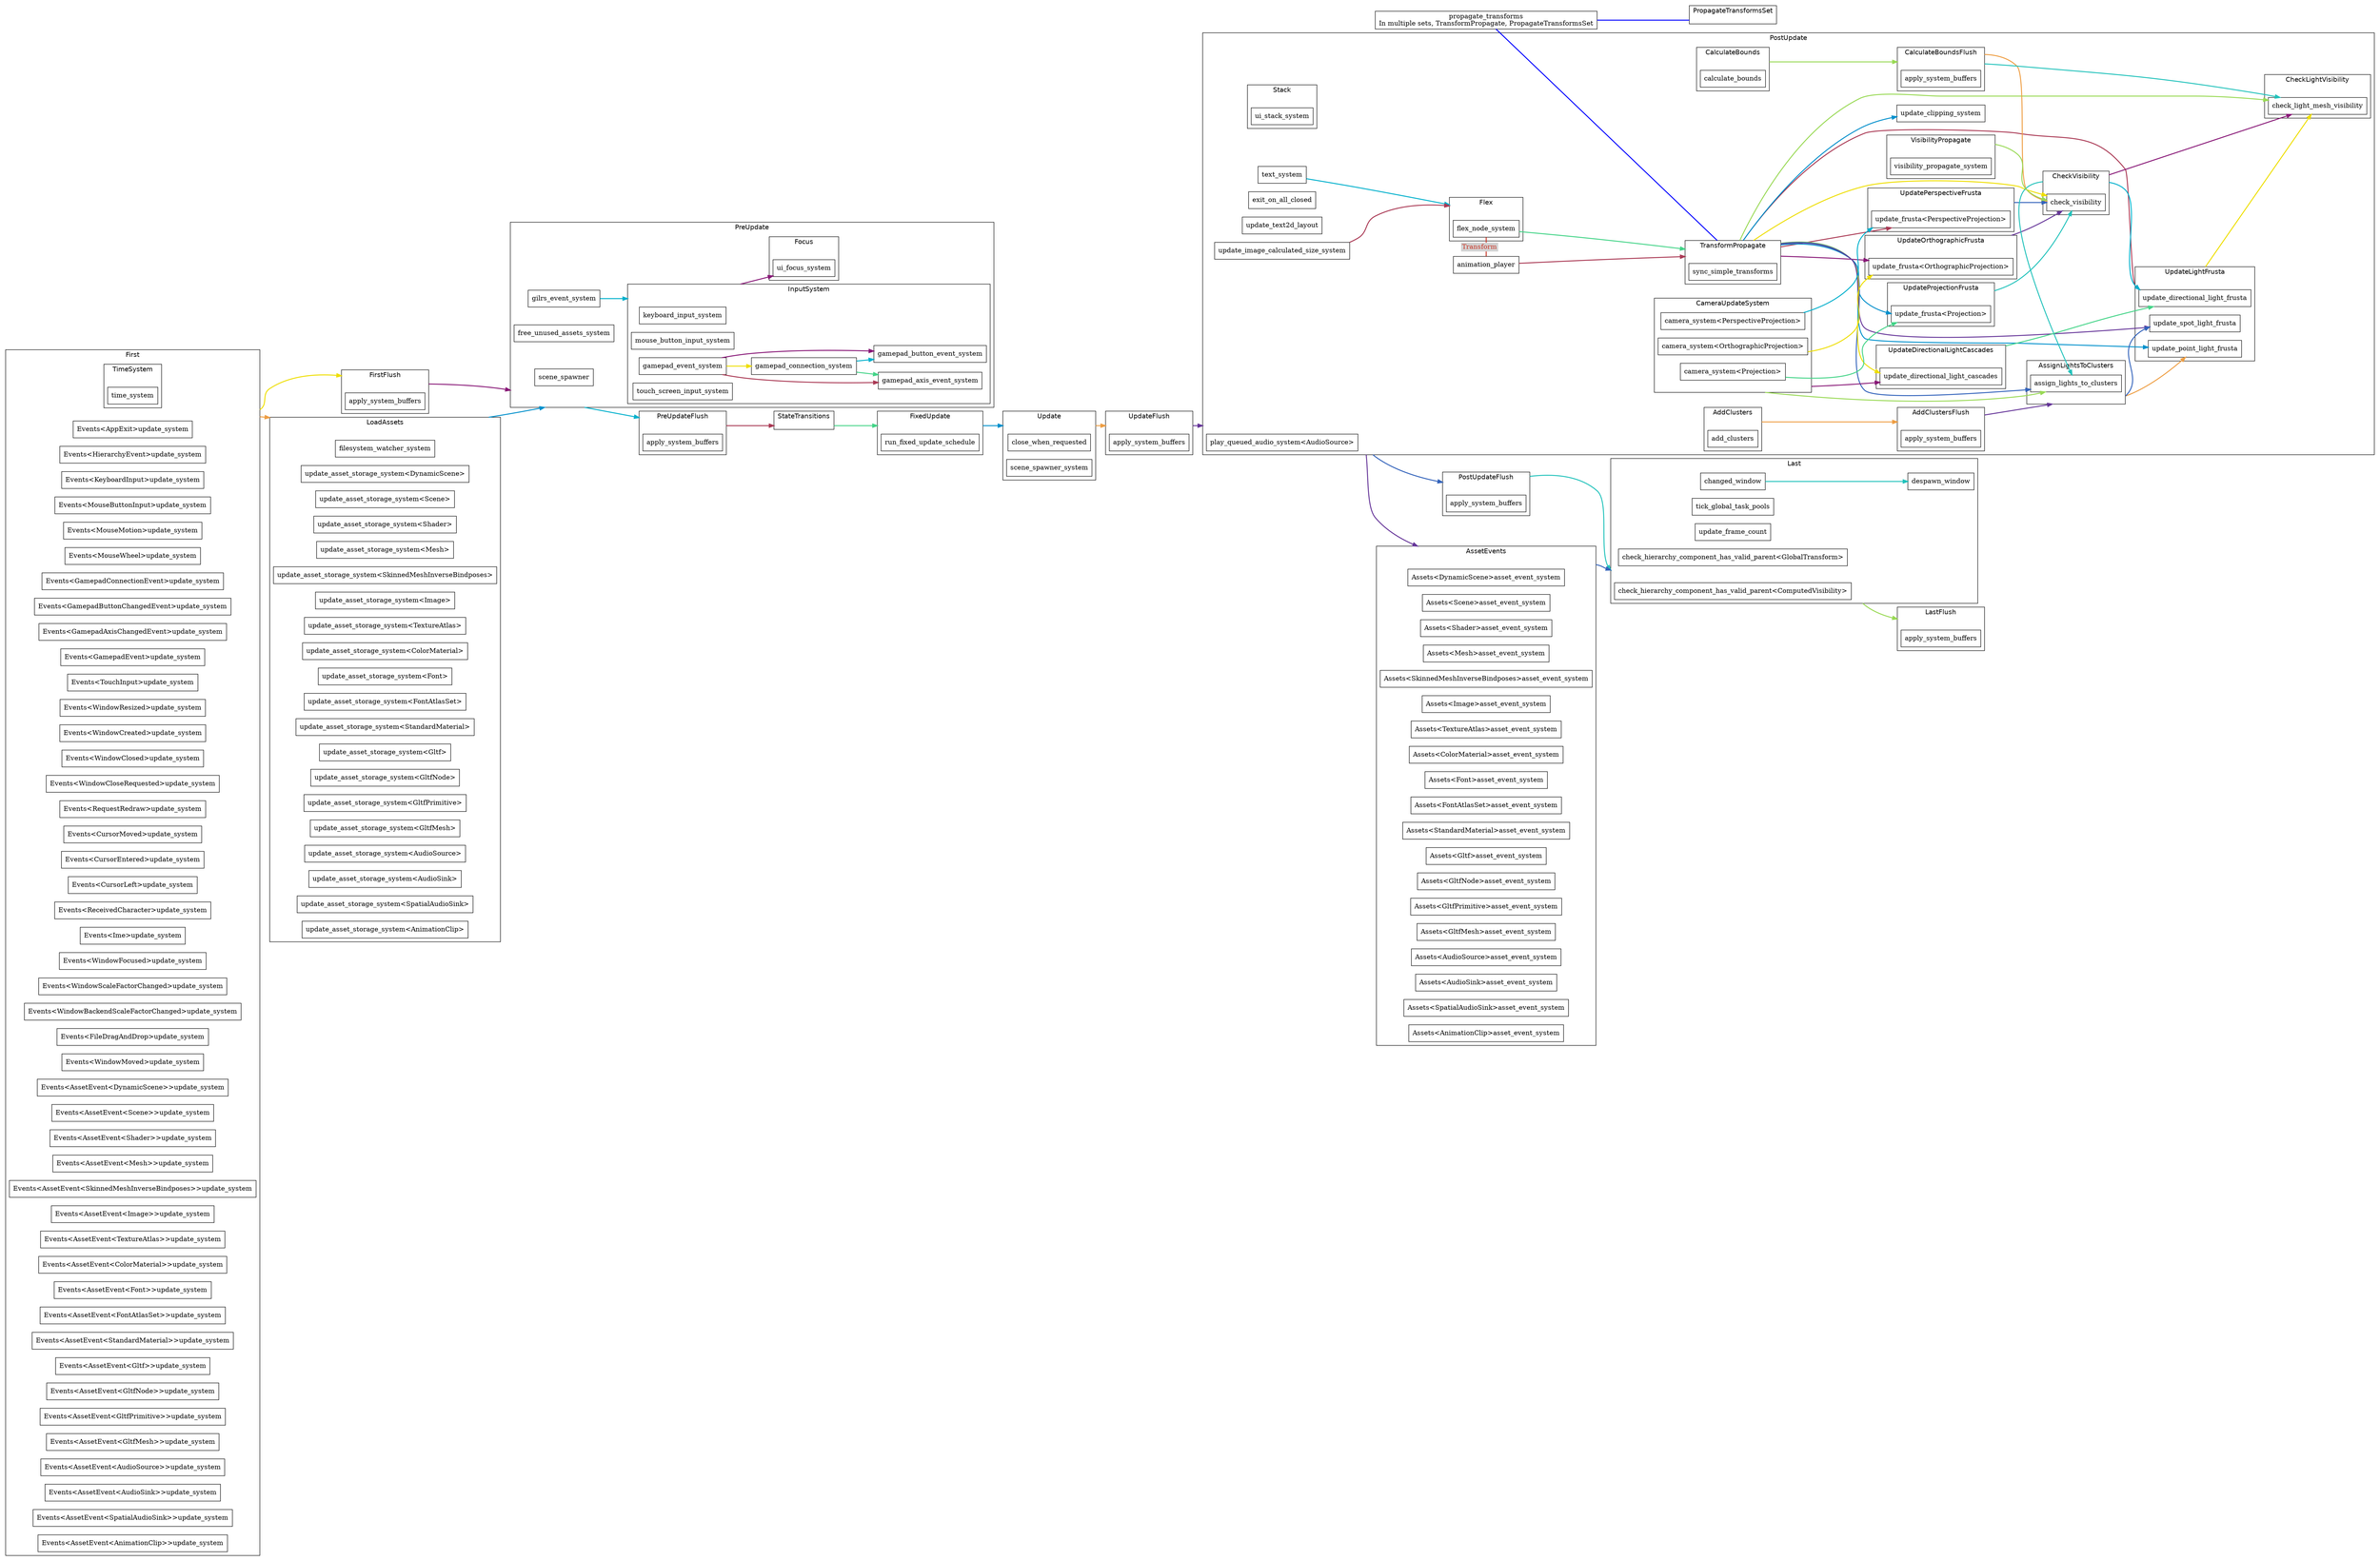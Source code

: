 digraph "" {
	"compound"="true";
	"splines"="spline";
	"rankdir"="LR";
	"bgcolor"="white";
	"fontname"="Helvetica";
	edge ["penwidth"="2"];
	node ["shape"="box", "style"="filled", "fillcolor"="white", "color"="black"];
	subgraph "clusternode_Set(0)" {
		"label"="Update";
		"tooltip"="Update";
		"bgcolor"="white";
		"color"="black";
		"set_marker_node_Set(0)" ["style"="invis", "label"="", "height"="0", "shape"="point"]
		"node_System(46)" ["label"="close_when_requested", "tooltip"="bevy_window::system::close_when_requested"]
		"node_System(55)" ["label"="scene_spawner_system", "tooltip"="bevy_scene::scene_spawner::scene_spawner_system"]
	}
	
	subgraph "clusternode_Set(2)" {
		"label"="FirstFlush";
		"tooltip"="FirstFlush";
		"bgcolor"="white";
		"color"="black";
		"set_marker_node_Set(2)" ["style"="invis", "label"="", "height"="0", "shape"="point"]
		"node_System(0)" ["label"="apply_system_buffers", "tooltip"="bevy_ecs::schedule::executor::apply_system_buffers"]
	}
	
	subgraph "clusternode_Set(3)" {
		"label"="PreUpdateFlush";
		"tooltip"="PreUpdateFlush";
		"bgcolor"="white";
		"color"="black";
		"set_marker_node_Set(3)" ["style"="invis", "label"="", "height"="0", "shape"="point"]
		"node_System(1)" ["label"="apply_system_buffers", "tooltip"="bevy_ecs::schedule::executor::apply_system_buffers"]
	}
	
	subgraph "clusternode_Set(4)" {
		"label"="UpdateFlush";
		"tooltip"="UpdateFlush";
		"bgcolor"="white";
		"color"="black";
		"set_marker_node_Set(4)" ["style"="invis", "label"="", "height"="0", "shape"="point"]
		"node_System(2)" ["label"="apply_system_buffers", "tooltip"="bevy_ecs::schedule::executor::apply_system_buffers"]
	}
	
	subgraph "clusternode_Set(5)" {
		"label"="PostUpdateFlush";
		"tooltip"="PostUpdateFlush";
		"bgcolor"="white";
		"color"="black";
		"set_marker_node_Set(5)" ["style"="invis", "label"="", "height"="0", "shape"="point"]
		"node_System(3)" ["label"="apply_system_buffers", "tooltip"="bevy_ecs::schedule::executor::apply_system_buffers"]
	}
	
	subgraph "clusternode_Set(6)" {
		"label"="LastFlush";
		"tooltip"="LastFlush";
		"bgcolor"="white";
		"color"="black";
		"set_marker_node_Set(6)" ["style"="invis", "label"="", "height"="0", "shape"="point"]
		"node_System(4)" ["label"="apply_system_buffers", "tooltip"="bevy_ecs::schedule::executor::apply_system_buffers"]
	}
	
	subgraph "clusternode_Set(7)" {
		"label"="First";
		"tooltip"="First";
		"bgcolor"="white";
		"color"="black";
		"set_marker_node_Set(7)" ["style"="invis", "label"="", "height"="0", "shape"="point"]
		subgraph "clusternode_Set(16)" {
			"label"="TimeSystem";
			"tooltip"="TimeSystem";
			"bgcolor"="white";
			"color"="black";
			"set_marker_node_Set(16)" ["style"="invis", "label"="", "height"="0", "shape"="point"]
			"node_System(8)" ["label"="time_system", "tooltip"="bevy_time::time_system"]
		}
		
		"node_System(5)" ["label"="Events<AppExit>update_system", "tooltip"="bevy_ecs::event::Events<bevy_app::app::AppExit>::update_system"]
		"node_System(13)" ["label"="Events<HierarchyEvent>update_system", "tooltip"="bevy_ecs::event::Events<bevy_hierarchy::events::HierarchyEvent>::update_system"]
		"node_System(14)" ["label"="Events<KeyboardInput>update_system", "tooltip"="bevy_ecs::event::Events<bevy_input::keyboard::KeyboardInput>::update_system"]
		"node_System(16)" ["label"="Events<MouseButtonInput>update_system", "tooltip"="bevy_ecs::event::Events<bevy_input::mouse::MouseButtonInput>::update_system"]
		"node_System(17)" ["label"="Events<MouseMotion>update_system", "tooltip"="bevy_ecs::event::Events<bevy_input::mouse::MouseMotion>::update_system"]
		"node_System(18)" ["label"="Events<MouseWheel>update_system", "tooltip"="bevy_ecs::event::Events<bevy_input::mouse::MouseWheel>::update_system"]
		"node_System(20)" ["label"="Events<GamepadConnectionEvent>update_system", "tooltip"="bevy_ecs::event::Events<bevy_input::gamepad::GamepadConnectionEvent>::update_system"]
		"node_System(21)" ["label"="Events<GamepadButtonChangedEvent>update_system", "tooltip"="bevy_ecs::event::Events<bevy_input::gamepad::GamepadButtonChangedEvent>::update_system"]
		"node_System(22)" ["label"="Events<GamepadAxisChangedEvent>update_system", "tooltip"="bevy_ecs::event::Events<bevy_input::gamepad::GamepadAxisChangedEvent>::update_system"]
		"node_System(23)" ["label"="Events<GamepadEvent>update_system", "tooltip"="bevy_ecs::event::Events<bevy_input::gamepad::GamepadEvent>::update_system"]
		"node_System(28)" ["label"="Events<TouchInput>update_system", "tooltip"="bevy_ecs::event::Events<bevy_input::touch::TouchInput>::update_system"]
		"node_System(30)" ["label"="Events<WindowResized>update_system", "tooltip"="bevy_ecs::event::Events<bevy_window::event::WindowResized>::update_system"]
		"node_System(31)" ["label"="Events<WindowCreated>update_system", "tooltip"="bevy_ecs::event::Events<bevy_window::event::WindowCreated>::update_system"]
		"node_System(32)" ["label"="Events<WindowClosed>update_system", "tooltip"="bevy_ecs::event::Events<bevy_window::event::WindowClosed>::update_system"]
		"node_System(33)" ["label"="Events<WindowCloseRequested>update_system", "tooltip"="bevy_ecs::event::Events<bevy_window::event::WindowCloseRequested>::update_system"]
		"node_System(34)" ["label"="Events<RequestRedraw>update_system", "tooltip"="bevy_ecs::event::Events<bevy_window::event::RequestRedraw>::update_system"]
		"node_System(35)" ["label"="Events<CursorMoved>update_system", "tooltip"="bevy_ecs::event::Events<bevy_window::event::CursorMoved>::update_system"]
		"node_System(36)" ["label"="Events<CursorEntered>update_system", "tooltip"="bevy_ecs::event::Events<bevy_window::event::CursorEntered>::update_system"]
		"node_System(37)" ["label"="Events<CursorLeft>update_system", "tooltip"="bevy_ecs::event::Events<bevy_window::event::CursorLeft>::update_system"]
		"node_System(38)" ["label"="Events<ReceivedCharacter>update_system", "tooltip"="bevy_ecs::event::Events<bevy_window::event::ReceivedCharacter>::update_system"]
		"node_System(39)" ["label"="Events<Ime>update_system", "tooltip"="bevy_ecs::event::Events<bevy_window::event::Ime>::update_system"]
		"node_System(40)" ["label"="Events<WindowFocused>update_system", "tooltip"="bevy_ecs::event::Events<bevy_window::event::WindowFocused>::update_system"]
		"node_System(41)" ["label"="Events<WindowScaleFactorChanged>update_system", "tooltip"="bevy_ecs::event::Events<bevy_window::event::WindowScaleFactorChanged>::update_system"]
		"node_System(42)" ["label"="Events<WindowBackendScaleFactorChanged>update_system", "tooltip"="bevy_ecs::event::Events<bevy_window::event::WindowBackendScaleFactorChanged>::update_system"]
		"node_System(43)" ["label"="Events<FileDragAndDrop>update_system", "tooltip"="bevy_ecs::event::Events<bevy_window::event::FileDragAndDrop>::update_system"]
		"node_System(44)" ["label"="Events<WindowMoved>update_system", "tooltip"="bevy_ecs::event::Events<bevy_window::event::WindowMoved>::update_system"]
		"node_System(51)" ["label"="Events<AssetEvent<DynamicScene>>update_system", "tooltip"="bevy_ecs::event::Events<bevy_asset::assets::AssetEvent<bevy_scene::dynamic_scene::DynamicScene>>::update_system"]
		"node_System(54)" ["label"="Events<AssetEvent<Scene>>update_system", "tooltip"="bevy_ecs::event::Events<bevy_asset::assets::AssetEvent<bevy_scene::scene::Scene>>::update_system"]
		"node_System(61)" ["label"="Events<AssetEvent<Shader>>update_system", "tooltip"="bevy_ecs::event::Events<bevy_asset::assets::AssetEvent<bevy_render::render_resource::shader::Shader>>::update_system"]
		"node_System(75)" ["label"="Events<AssetEvent<Mesh>>update_system", "tooltip"="bevy_ecs::event::Events<bevy_asset::assets::AssetEvent<bevy_render::mesh::mesh::Mesh>>::update_system"]
		"node_System(78)" ["label"="Events<AssetEvent<SkinnedMeshInverseBindposes>>update_system", "tooltip"="bevy_ecs::event::Events<bevy_asset::assets::AssetEvent<bevy_render::mesh::mesh::skinning::SkinnedMeshInverseBindposes>>::update_system"]
		"node_System(81)" ["label"="Events<AssetEvent<Image>>update_system", "tooltip"="bevy_ecs::event::Events<bevy_asset::assets::AssetEvent<bevy_render::texture::image::Image>>::update_system"]
		"node_System(84)" ["label"="Events<AssetEvent<TextureAtlas>>update_system", "tooltip"="bevy_ecs::event::Events<bevy_asset::assets::AssetEvent<bevy_sprite::texture_atlas::TextureAtlas>>::update_system"]
		"node_System(87)" ["label"="Events<AssetEvent<ColorMaterial>>update_system", "tooltip"="bevy_ecs::event::Events<bevy_asset::assets::AssetEvent<bevy_sprite::mesh2d::color_material::ColorMaterial>>::update_system"]
		"node_System(90)" ["label"="Events<AssetEvent<Font>>update_system", "tooltip"="bevy_ecs::event::Events<bevy_asset::assets::AssetEvent<bevy_text::font::Font>>::update_system"]
		"node_System(93)" ["label"="Events<AssetEvent<FontAtlasSet>>update_system", "tooltip"="bevy_ecs::event::Events<bevy_asset::assets::AssetEvent<bevy_text::font_atlas_set::FontAtlasSet>>::update_system"]
		"node_System(103)" ["label"="Events<AssetEvent<StandardMaterial>>update_system", "tooltip"="bevy_ecs::event::Events<bevy_asset::assets::AssetEvent<bevy_pbr::pbr_material::StandardMaterial>>::update_system"]
		"node_System(114)" ["label"="Events<AssetEvent<Gltf>>update_system", "tooltip"="bevy_ecs::event::Events<bevy_asset::assets::AssetEvent<bevy_gltf::Gltf>>::update_system"]
		"node_System(117)" ["label"="Events<AssetEvent<GltfNode>>update_system", "tooltip"="bevy_ecs::event::Events<bevy_asset::assets::AssetEvent<bevy_gltf::GltfNode>>::update_system"]
		"node_System(120)" ["label"="Events<AssetEvent<GltfPrimitive>>update_system", "tooltip"="bevy_ecs::event::Events<bevy_asset::assets::AssetEvent<bevy_gltf::GltfPrimitive>>::update_system"]
		"node_System(123)" ["label"="Events<AssetEvent<GltfMesh>>update_system", "tooltip"="bevy_ecs::event::Events<bevy_asset::assets::AssetEvent<bevy_gltf::GltfMesh>>::update_system"]
		"node_System(126)" ["label"="Events<AssetEvent<AudioSource>>update_system", "tooltip"="bevy_ecs::event::Events<bevy_asset::assets::AssetEvent<bevy_audio::audio_source::AudioSource>>::update_system"]
		"node_System(129)" ["label"="Events<AssetEvent<AudioSink>>update_system", "tooltip"="bevy_ecs::event::Events<bevy_asset::assets::AssetEvent<bevy_audio::sinks::AudioSink>>::update_system"]
		"node_System(132)" ["label"="Events<AssetEvent<SpatialAudioSink>>update_system", "tooltip"="bevy_ecs::event::Events<bevy_asset::assets::AssetEvent<bevy_audio::sinks::SpatialAudioSink>>::update_system"]
		"node_System(137)" ["label"="Events<AssetEvent<AnimationClip>>update_system", "tooltip"="bevy_ecs::event::Events<bevy_asset::assets::AssetEvent<bevy_animation::AnimationClip>>::update_system"]
	}
	
	subgraph "clusternode_Set(8)" {
		"label"="PreUpdate";
		"tooltip"="PreUpdate";
		"bgcolor"="white";
		"color"="black";
		"set_marker_node_Set(8)" ["style"="invis", "label"="", "height"="0", "shape"="point"]
		subgraph "clusternode_Set(25)" {
			"label"="InputSystem";
			"tooltip"="InputSystem";
			"bgcolor"="white";
			"color"="black";
			"set_marker_node_Set(25)" ["style"="invis", "label"="", "height"="0", "shape"="point"]
			"node_System(15)" ["label"="keyboard_input_system", "tooltip"="bevy_input::keyboard::keyboard_input_system"]
			"node_System(19)" ["label"="mouse_button_input_system", "tooltip"="bevy_input::mouse::mouse_button_input_system"]
			"node_System(24)" ["label"="gamepad_event_system", "tooltip"="bevy_input::gamepad::gamepad_event_system"]
			"node_System(25)" ["label"="gamepad_connection_system", "tooltip"="bevy_input::gamepad::gamepad_connection_system"]
			"node_System(26)" ["label"="gamepad_button_event_system", "tooltip"="bevy_input::gamepad::gamepad_button_event_system"]
			"node_System(27)" ["label"="gamepad_axis_event_system", "tooltip"="bevy_input::gamepad::gamepad_axis_event_system"]
			"node_System(29)" ["label"="touch_screen_input_system", "tooltip"="bevy_input::touch::touch_screen_input_system"]
		}
		
		subgraph "clusternode_Set(116)" {
			"label"="Focus";
			"tooltip"="Focus";
			"bgcolor"="white";
			"color"="black";
			"set_marker_node_Set(116)" ["style"="invis", "label"="", "height"="0", "shape"="point"]
			"node_System(95)" ["label"="ui_focus_system", "tooltip"="bevy_ui::focus::ui_focus_system"]
		}
		
		"node_System(47)" ["label"="free_unused_assets_system", "tooltip"="bevy_asset::asset_server::free_unused_assets_system"]
		"node_System(56)" ["label"="scene_spawner", "tooltip"="bevy_scene::bundle::scene_spawner"]
		"node_System(134)" ["label"="gilrs_event_system", "tooltip"="bevy_gilrs::gilrs_system::gilrs_event_system"]
	}
	
	subgraph "clusternode_Set(9)" {
		"label"="StateTransitions";
		"tooltip"="StateTransitions";
		"bgcolor"="white";
		"color"="black";
		"set_marker_node_Set(9)" ["style"="invis", "label"="", "height"="0", "shape"="point"]
	}
	
	subgraph "clusternode_Set(10)" {
		"label"="FixedUpdate";
		"tooltip"="FixedUpdate";
		"bgcolor"="white";
		"color"="black";
		"set_marker_node_Set(10)" ["style"="invis", "label"="", "height"="0", "shape"="point"]
		"node_System(9)" ["label"="run_fixed_update_schedule", "tooltip"="bevy_time::fixed_timestep::run_fixed_update_schedule"]
	}
	
	subgraph "clusternode_Set(11)" {
		"label"="PostUpdate";
		"tooltip"="PostUpdate";
		"bgcolor"="white";
		"color"="black";
		"set_marker_node_Set(11)" ["style"="invis", "label"="", "height"="0", "shape"="point"]
		subgraph "clusternode_Set(20)" {
			"label"="TransformPropagate";
			"tooltip"="TransformPropagate";
			"bgcolor"="white";
			"color"="black";
			"set_marker_node_Set(20)" ["style"="invis", "label"="", "height"="0", "shape"="point"]
			"node_System(11)" ["label"="sync_simple_transforms", "tooltip"="bevy_transform::systems::sync_simple_transforms"]
		}
		
		subgraph "clusternode_Set(77)" {
			"label"="CameraUpdateSystem";
			"tooltip"="CameraUpdateSystem";
			"bgcolor"="white";
			"color"="black";
			"set_marker_node_Set(77)" ["style"="invis", "label"="", "height"="0", "shape"="point"]
			"node_System(63)" ["label"="camera_system<Projection>", "tooltip"="bevy_render::camera::camera::camera_system<bevy_render::camera::projection::Projection>"]
			"node_System(64)" ["label"="camera_system<OrthographicProjection>", "tooltip"="bevy_render::camera::camera::camera_system<bevy_render::camera::projection::OrthographicProjection>"]
			"node_System(65)" ["label"="camera_system<PerspectiveProjection>", "tooltip"="bevy_render::camera::camera::camera_system<bevy_render::camera::projection::PerspectiveProjection>"]
		}
		
		subgraph "clusternode_Set(81)" {
			"label"="CalculateBounds";
			"tooltip"="CalculateBounds";
			"bgcolor"="white";
			"color"="black";
			"set_marker_node_Set(81)" ["style"="invis", "label"="", "height"="0", "shape"="point"]
			"node_System(67)" ["label"="calculate_bounds", "tooltip"="bevy_render::view::visibility::calculate_bounds"]
		}
		
		subgraph "clusternode_Set(82)" {
			"label"="CalculateBoundsFlush";
			"tooltip"="CalculateBoundsFlush";
			"bgcolor"="white";
			"color"="black";
			"set_marker_node_Set(82)" ["style"="invis", "label"="", "height"="0", "shape"="point"]
			"node_System(66)" ["label"="apply_system_buffers", "tooltip"="bevy_ecs::schedule::executor::apply_system_buffers"]
		}
		
		subgraph "clusternode_Set(83)" {
			"label"="UpdateOrthographicFrusta";
			"tooltip"="UpdateOrthographicFrusta";
			"bgcolor"="white";
			"color"="black";
			"set_marker_node_Set(83)" ["style"="invis", "label"="", "height"="0", "shape"="point"]
			"node_System(68)" ["label"="update_frusta<OrthographicProjection>", "tooltip"="bevy_render::view::visibility::update_frusta<bevy_render::camera::projection::OrthographicProjection>"]
		}
		
		subgraph "clusternode_Set(84)" {
			"label"="UpdatePerspectiveFrusta";
			"tooltip"="UpdatePerspectiveFrusta";
			"bgcolor"="white";
			"color"="black";
			"set_marker_node_Set(84)" ["style"="invis", "label"="", "height"="0", "shape"="point"]
			"node_System(69)" ["label"="update_frusta<PerspectiveProjection>", "tooltip"="bevy_render::view::visibility::update_frusta<bevy_render::camera::projection::PerspectiveProjection>"]
		}
		
		subgraph "clusternode_Set(85)" {
			"label"="UpdateProjectionFrusta";
			"tooltip"="UpdateProjectionFrusta";
			"bgcolor"="white";
			"color"="black";
			"set_marker_node_Set(85)" ["style"="invis", "label"="", "height"="0", "shape"="point"]
			"node_System(70)" ["label"="update_frusta<Projection>", "tooltip"="bevy_render::view::visibility::update_frusta<bevy_render::camera::projection::Projection>"]
		}
		
		subgraph "clusternode_Set(86)" {
			"label"="CheckVisibility";
			"tooltip"="CheckVisibility";
			"bgcolor"="white";
			"color"="black";
			"set_marker_node_Set(86)" ["style"="invis", "label"="", "height"="0", "shape"="point"]
			"node_System(72)" ["label"="check_visibility", "tooltip"="bevy_render::view::visibility::check_visibility"]
		}
		
		subgraph "clusternode_Set(87)" {
			"label"="VisibilityPropagate";
			"tooltip"="VisibilityPropagate";
			"bgcolor"="white";
			"color"="black";
			"set_marker_node_Set(87)" ["style"="invis", "label"="", "height"="0", "shape"="point"]
			"node_System(71)" ["label"="visibility_propagate_system", "tooltip"="bevy_render::view::visibility::visibility_propagate_system"]
		}
		
		subgraph "clusternode_Set(117)" {
			"label"="Flex";
			"tooltip"="Flex";
			"bgcolor"="white";
			"color"="black";
			"set_marker_node_Set(117)" ["style"="invis", "label"="", "height"="0", "shape"="point"]
			"node_System(98)" ["label"="flex_node_system", "tooltip"="bevy_ui::flex::flex_node_system"]
		}
		
		subgraph "clusternode_Set(118)" {
			"label"="Stack";
			"tooltip"="Stack";
			"bgcolor"="white";
			"color"="black";
			"set_marker_node_Set(118)" ["style"="invis", "label"="", "height"="0", "shape"="point"]
			"node_System(99)" ["label"="ui_stack_system", "tooltip"="bevy_ui::stack::ui_stack_system"]
		}
		
		subgraph "clusternode_Set(128)" {
			"label"="AddClusters";
			"tooltip"="AddClusters";
			"bgcolor"="white";
			"color"="black";
			"set_marker_node_Set(128)" ["style"="invis", "label"="", "height"="0", "shape"="point"]
			"node_System(104)" ["label"="add_clusters", "tooltip"="bevy_pbr::light::add_clusters"]
		}
		
		subgraph "clusternode_Set(129)" {
			"label"="AddClustersFlush";
			"tooltip"="AddClustersFlush";
			"bgcolor"="white";
			"color"="black";
			"set_marker_node_Set(129)" ["style"="invis", "label"="", "height"="0", "shape"="point"]
			"node_System(105)" ["label"="apply_system_buffers", "tooltip"="bevy_ecs::schedule::executor::apply_system_buffers"]
		}
		
		subgraph "clusternode_Set(130)" {
			"label"="AssignLightsToClusters";
			"tooltip"="AssignLightsToClusters";
			"bgcolor"="white";
			"color"="black";
			"set_marker_node_Set(130)" ["style"="invis", "label"="", "height"="0", "shape"="point"]
			"node_System(106)" ["label"="assign_lights_to_clusters", "tooltip"="bevy_pbr::light::assign_lights_to_clusters"]
		}
		
		subgraph "clusternode_Set(131)" {
			"label"="CheckLightVisibility";
			"tooltip"="CheckLightVisibility";
			"bgcolor"="white";
			"color"="black";
			"set_marker_node_Set(131)" ["style"="invis", "label"="", "height"="0", "shape"="point"]
			"node_System(111)" ["label"="check_light_mesh_visibility", "tooltip"="bevy_pbr::light::check_light_mesh_visibility"]
		}
		
		subgraph "clusternode_Set(132)" {
			"label"="UpdateDirectionalLightCascades";
			"tooltip"="UpdateDirectionalLightCascades";
			"bgcolor"="white";
			"color"="black";
			"set_marker_node_Set(132)" ["style"="invis", "label"="", "height"="0", "shape"="point"]
			"node_System(107)" ["label"="update_directional_light_cascades", "tooltip"="bevy_pbr::light::update_directional_light_cascades"]
		}
		
		subgraph "clusternode_Set(133)" {
			"label"="UpdateLightFrusta";
			"tooltip"="UpdateLightFrusta";
			"bgcolor"="white";
			"color"="black";
			"set_marker_node_Set(133)" ["style"="invis", "label"="", "height"="0", "shape"="point"]
			"node_System(108)" ["label"="update_directional_light_frusta", "tooltip"="bevy_pbr::light::update_directional_light_frusta"]
			"node_System(109)" ["label"="update_point_light_frusta", "tooltip"="bevy_pbr::light::update_point_light_frusta"]
			"node_System(110)" ["label"="update_spot_light_frusta", "tooltip"="bevy_pbr::light::update_spot_light_frusta"]
		}
		
		"node_System(45)" ["label"="exit_on_all_closed", "tooltip"="bevy_window::system::exit_on_all_closed"]
		"node_System(94)" ["label"="update_text2d_layout", "tooltip"="bevy_text::text2d::update_text2d_layout"]
		"node_System(96)" ["label"="text_system", "tooltip"="bevy_ui::widget::text::text_system"]
		"node_System(97)" ["label"="update_image_calculated_size_system", "tooltip"="bevy_ui::widget::image::update_image_calculated_size_system"]
		"node_System(100)" ["label"="update_clipping_system", "tooltip"="bevy_ui::update::update_clipping_system"]
		"node_System(133)" ["label"="play_queued_audio_system<AudioSource>", "tooltip"="bevy_audio::audio_output::play_queued_audio_system<bevy_audio::audio_source::AudioSource>"]
		"node_System(138)" ["label"="animation_player", "tooltip"="bevy_animation::animation_player"]
	}
	
	subgraph "clusternode_Set(12)" {
		"label"="Last";
		"tooltip"="Last";
		"bgcolor"="white";
		"color"="black";
		"set_marker_node_Set(12)" ["style"="invis", "label"="", "height"="0", "shape"="point"]
		"node_System(6)" ["label"="tick_global_task_pools", "tooltip"="bevy_core::tick_global_task_pools"]
		"node_System(7)" ["label"="update_frame_count", "tooltip"="bevy_core::update_frame_count"]
		"node_System(10)" ["label"="check_hierarchy_component_has_valid_parent<GlobalTransform>", "tooltip"="bevy_hierarchy::valid_parent_check_plugin::check_hierarchy_component_has_valid_parent<bevy_transform::components::global_transform::GlobalTransform>"]
		"node_System(57)" ["label"="changed_window", "tooltip"="bevy_winit::system::changed_window"]
		"node_System(58)" ["label"="despawn_window", "tooltip"="bevy_winit::system::despawn_window"]
		"node_System(62)" ["label"="check_hierarchy_component_has_valid_parent<ComputedVisibility>", "tooltip"="bevy_hierarchy::valid_parent_check_plugin::check_hierarchy_component_has_valid_parent<bevy_render::view::visibility::ComputedVisibility>"]
	}
	
	subgraph "clusternode_Set(22)" {
		"label"="PropagateTransformsSet";
		"tooltip"="PropagateTransformsSet";
		"bgcolor"="white";
		"color"="black";
		"set_marker_node_Set(22)" ["style"="invis", "label"="", "height"="0", "shape"="point"]
	}
	
	subgraph "clusternode_Set(59)" {
		"label"="LoadAssets";
		"tooltip"="LoadAssets";
		"bgcolor"="white";
		"color"="black";
		"set_marker_node_Set(59)" ["style"="invis", "label"="", "height"="0", "shape"="point"]
		"node_System(48)" ["label"="filesystem_watcher_system", "tooltip"="bevy_asset::io::file_asset_io::filesystem_watcher_system"]
		"node_System(50)" ["label"="update_asset_storage_system<DynamicScene>", "tooltip"="bevy_asset::loader::update_asset_storage_system<bevy_scene::dynamic_scene::DynamicScene>"]
		"node_System(53)" ["label"="update_asset_storage_system<Scene>", "tooltip"="bevy_asset::loader::update_asset_storage_system<bevy_scene::scene::Scene>"]
		"node_System(60)" ["label"="update_asset_storage_system<Shader>", "tooltip"="bevy_asset::loader::update_asset_storage_system<bevy_render::render_resource::shader::Shader>"]
		"node_System(74)" ["label"="update_asset_storage_system<Mesh>", "tooltip"="bevy_asset::loader::update_asset_storage_system<bevy_render::mesh::mesh::Mesh>"]
		"node_System(77)" ["label"="update_asset_storage_system<SkinnedMeshInverseBindposes>", "tooltip"="bevy_asset::loader::update_asset_storage_system<bevy_render::mesh::mesh::skinning::SkinnedMeshInverseBindposes>"]
		"node_System(80)" ["label"="update_asset_storage_system<Image>", "tooltip"="bevy_asset::loader::update_asset_storage_system<bevy_render::texture::image::Image>"]
		"node_System(83)" ["label"="update_asset_storage_system<TextureAtlas>", "tooltip"="bevy_asset::loader::update_asset_storage_system<bevy_sprite::texture_atlas::TextureAtlas>"]
		"node_System(86)" ["label"="update_asset_storage_system<ColorMaterial>", "tooltip"="bevy_asset::loader::update_asset_storage_system<bevy_sprite::mesh2d::color_material::ColorMaterial>"]
		"node_System(89)" ["label"="update_asset_storage_system<Font>", "tooltip"="bevy_asset::loader::update_asset_storage_system<bevy_text::font::Font>"]
		"node_System(92)" ["label"="update_asset_storage_system<FontAtlasSet>", "tooltip"="bevy_asset::loader::update_asset_storage_system<bevy_text::font_atlas_set::FontAtlasSet>"]
		"node_System(102)" ["label"="update_asset_storage_system<StandardMaterial>", "tooltip"="bevy_asset::loader::update_asset_storage_system<bevy_pbr::pbr_material::StandardMaterial>"]
		"node_System(113)" ["label"="update_asset_storage_system<Gltf>", "tooltip"="bevy_asset::loader::update_asset_storage_system<bevy_gltf::Gltf>"]
		"node_System(116)" ["label"="update_asset_storage_system<GltfNode>", "tooltip"="bevy_asset::loader::update_asset_storage_system<bevy_gltf::GltfNode>"]
		"node_System(119)" ["label"="update_asset_storage_system<GltfPrimitive>", "tooltip"="bevy_asset::loader::update_asset_storage_system<bevy_gltf::GltfPrimitive>"]
		"node_System(122)" ["label"="update_asset_storage_system<GltfMesh>", "tooltip"="bevy_asset::loader::update_asset_storage_system<bevy_gltf::GltfMesh>"]
		"node_System(125)" ["label"="update_asset_storage_system<AudioSource>", "tooltip"="bevy_asset::loader::update_asset_storage_system<bevy_audio::audio_source::AudioSource>"]
		"node_System(128)" ["label"="update_asset_storage_system<AudioSink>", "tooltip"="bevy_asset::loader::update_asset_storage_system<bevy_audio::sinks::AudioSink>"]
		"node_System(131)" ["label"="update_asset_storage_system<SpatialAudioSink>", "tooltip"="bevy_asset::loader::update_asset_storage_system<bevy_audio::sinks::SpatialAudioSink>"]
		"node_System(136)" ["label"="update_asset_storage_system<AnimationClip>", "tooltip"="bevy_asset::loader::update_asset_storage_system<bevy_animation::AnimationClip>"]
	}
	
	subgraph "clusternode_Set(60)" {
		"label"="AssetEvents";
		"tooltip"="AssetEvents";
		"bgcolor"="white";
		"color"="black";
		"set_marker_node_Set(60)" ["style"="invis", "label"="", "height"="0", "shape"="point"]
		"node_System(49)" ["label"="Assets<DynamicScene>asset_event_system", "tooltip"="bevy_asset::assets::Assets<bevy_scene::dynamic_scene::DynamicScene>::asset_event_system"]
		"node_System(52)" ["label"="Assets<Scene>asset_event_system", "tooltip"="bevy_asset::assets::Assets<bevy_scene::scene::Scene>::asset_event_system"]
		"node_System(59)" ["label"="Assets<Shader>asset_event_system", "tooltip"="bevy_asset::assets::Assets<bevy_render::render_resource::shader::Shader>::asset_event_system"]
		"node_System(73)" ["label"="Assets<Mesh>asset_event_system", "tooltip"="bevy_asset::assets::Assets<bevy_render::mesh::mesh::Mesh>::asset_event_system"]
		"node_System(76)" ["label"="Assets<SkinnedMeshInverseBindposes>asset_event_system", "tooltip"="bevy_asset::assets::Assets<bevy_render::mesh::mesh::skinning::SkinnedMeshInverseBindposes>::asset_event_system"]
		"node_System(79)" ["label"="Assets<Image>asset_event_system", "tooltip"="bevy_asset::assets::Assets<bevy_render::texture::image::Image>::asset_event_system"]
		"node_System(82)" ["label"="Assets<TextureAtlas>asset_event_system", "tooltip"="bevy_asset::assets::Assets<bevy_sprite::texture_atlas::TextureAtlas>::asset_event_system"]
		"node_System(85)" ["label"="Assets<ColorMaterial>asset_event_system", "tooltip"="bevy_asset::assets::Assets<bevy_sprite::mesh2d::color_material::ColorMaterial>::asset_event_system"]
		"node_System(88)" ["label"="Assets<Font>asset_event_system", "tooltip"="bevy_asset::assets::Assets<bevy_text::font::Font>::asset_event_system"]
		"node_System(91)" ["label"="Assets<FontAtlasSet>asset_event_system", "tooltip"="bevy_asset::assets::Assets<bevy_text::font_atlas_set::FontAtlasSet>::asset_event_system"]
		"node_System(101)" ["label"="Assets<StandardMaterial>asset_event_system", "tooltip"="bevy_asset::assets::Assets<bevy_pbr::pbr_material::StandardMaterial>::asset_event_system"]
		"node_System(112)" ["label"="Assets<Gltf>asset_event_system", "tooltip"="bevy_asset::assets::Assets<bevy_gltf::Gltf>::asset_event_system"]
		"node_System(115)" ["label"="Assets<GltfNode>asset_event_system", "tooltip"="bevy_asset::assets::Assets<bevy_gltf::GltfNode>::asset_event_system"]
		"node_System(118)" ["label"="Assets<GltfPrimitive>asset_event_system", "tooltip"="bevy_asset::assets::Assets<bevy_gltf::GltfPrimitive>::asset_event_system"]
		"node_System(121)" ["label"="Assets<GltfMesh>asset_event_system", "tooltip"="bevy_asset::assets::Assets<bevy_gltf::GltfMesh>::asset_event_system"]
		"node_System(124)" ["label"="Assets<AudioSource>asset_event_system", "tooltip"="bevy_asset::assets::Assets<bevy_audio::audio_source::AudioSource>::asset_event_system"]
		"node_System(127)" ["label"="Assets<AudioSink>asset_event_system", "tooltip"="bevy_asset::assets::Assets<bevy_audio::sinks::AudioSink>::asset_event_system"]
		"node_System(130)" ["label"="Assets<SpatialAudioSink>asset_event_system", "tooltip"="bevy_asset::assets::Assets<bevy_audio::sinks::SpatialAudioSink>::asset_event_system"]
		"node_System(135)" ["label"="Assets<AnimationClip>asset_event_system", "tooltip"="bevy_asset::assets::Assets<bevy_animation::AnimationClip>::asset_event_system"]
	}
	
	"node_System(12)" -> "set_marker_node_Set(20)" ["dir"="none", "color"="blue", "lhead"="clusternode_Set(20)"]
	"node_System(12)" -> "set_marker_node_Set(22)" ["dir"="none", "color"="blue", "lhead"="clusternode_Set(22)"]
	"node_System(12)" ["label"="propagate_transforms
In multiple sets, TransformPropagate, PropagateTransformsSet", "tooltip"="bevy_transform::systems::propagate_transforms"]
	"set_marker_node_Set(7)" -> "set_marker_node_Set(2)" ["lhead"="clusternode_Set(2)", "ltail"="clusternode_Set(7)", "tooltip"="First → FirstFlush", "color"="#eede00"]
	"set_marker_node_Set(2)" -> "set_marker_node_Set(8)" ["lhead"="clusternode_Set(8)", "ltail"="clusternode_Set(2)", "tooltip"="FirstFlush → PreUpdate", "color"="#881877"]
	"set_marker_node_Set(8)" -> "set_marker_node_Set(3)" ["lhead"="clusternode_Set(3)", "ltail"="clusternode_Set(8)", "tooltip"="PreUpdate → PreUpdateFlush", "color"="#00b0cc"]
	"set_marker_node_Set(3)" -> "set_marker_node_Set(9)" ["lhead"="clusternode_Set(9)", "ltail"="clusternode_Set(3)", "tooltip"="PreUpdateFlush → StateTransitions", "color"="#aa3a55"]
	"set_marker_node_Set(9)" -> "set_marker_node_Set(10)" ["lhead"="clusternode_Set(10)", "ltail"="clusternode_Set(9)", "tooltip"="StateTransitions → FixedUpdate", "color"="#44d488"]
	"set_marker_node_Set(10)" -> "set_marker_node_Set(0)" ["lhead"="clusternode_Set(0)", "ltail"="clusternode_Set(10)", "tooltip"="FixedUpdate → Update", "color"="#0090cc"]
	"set_marker_node_Set(0)" -> "set_marker_node_Set(4)" ["lhead"="clusternode_Set(4)", "ltail"="clusternode_Set(0)", "tooltip"="Update → UpdateFlush", "color"="#ee9e44"]
	"set_marker_node_Set(4)" -> "set_marker_node_Set(11)" ["lhead"="clusternode_Set(11)", "ltail"="clusternode_Set(4)", "tooltip"="UpdateFlush → PostUpdate", "color"="#663699"]
	"set_marker_node_Set(11)" -> "set_marker_node_Set(5)" ["lhead"="clusternode_Set(5)", "ltail"="clusternode_Set(11)", "tooltip"="PostUpdate → PostUpdateFlush", "color"="#3363bb"]
	"set_marker_node_Set(5)" -> "set_marker_node_Set(12)" ["lhead"="clusternode_Set(12)", "ltail"="clusternode_Set(5)", "tooltip"="PostUpdateFlush → Last", "color"="#22c2bb"]
	"set_marker_node_Set(12)" -> "set_marker_node_Set(6)" ["lhead"="clusternode_Set(6)", "ltail"="clusternode_Set(12)", "tooltip"="Last → LastFlush", "color"="#99d955"]
	"node_System(24)" -> "node_System(25)" ["lhead"="", "ltail"="", "tooltip"="SystemTypeSet(gamepad_event_system\") → gamepad_connection_system", "color"="#eede00"]
	"node_System(24)" -> "node_System(26)" ["lhead"="", "ltail"="", "tooltip"="SystemTypeSet(gamepad_event_system\") → gamepad_button_event_system", "color"="#881877"]
	"node_System(25)" -> "node_System(26)" ["lhead"="", "ltail"="", "tooltip"="SystemTypeSet(gamepad_connection_system\") → gamepad_button_event_system", "color"="#00b0cc"]
	"node_System(24)" -> "node_System(27)" ["lhead"="", "ltail"="", "tooltip"="SystemTypeSet(gamepad_event_system\") → gamepad_axis_event_system", "color"="#aa3a55"]
	"node_System(25)" -> "node_System(27)" ["lhead"="", "ltail"="", "tooltip"="SystemTypeSet(gamepad_connection_system\") → gamepad_axis_event_system", "color"="#44d488"]
	"set_marker_node_Set(59)" -> "set_marker_node_Set(8)" ["lhead"="clusternode_Set(8)", "ltail"="clusternode_Set(59)", "tooltip"="LoadAssets → PreUpdate", "color"="#0090cc"]
	"set_marker_node_Set(7)" -> "set_marker_node_Set(59)" ["lhead"="clusternode_Set(59)", "ltail"="clusternode_Set(7)", "tooltip"="First → LoadAssets", "color"="#ee9e44"]
	"set_marker_node_Set(11)" -> "set_marker_node_Set(60)" ["lhead"="clusternode_Set(60)", "ltail"="clusternode_Set(11)", "tooltip"="PostUpdate → AssetEvents", "color"="#663699"]
	"set_marker_node_Set(60)" -> "set_marker_node_Set(12)" ["lhead"="clusternode_Set(12)", "ltail"="clusternode_Set(60)", "tooltip"="AssetEvents → Last", "color"="#3363bb"]
	"node_System(57)" -> "node_System(58)" ["lhead"="", "ltail"="", "tooltip"="SystemTypeSet(changed_window\") → despawn_window", "color"="#22c2bb"]
	"set_marker_node_Set(81)" -> "set_marker_node_Set(82)" ["lhead"="clusternode_Set(82)", "ltail"="clusternode_Set(81)", "tooltip"="CalculateBounds → CalculateBoundsFlush", "color"="#99d955"]
	"node_System(64)" -> "node_System(68)" ["lhead"="", "ltail"="", "tooltip"="SystemTypeSet(camera_system<OrthographicProjection>\") → update_frusta<OrthographicProjection>", "color"="#eede00"]
	"set_marker_node_Set(20)" -> "node_System(68)" ["lhead"="", "ltail"="clusternode_Set(20)", "tooltip"="TransformPropagate → update_frusta<OrthographicProjection>", "color"="#881877"]
	"node_System(65)" -> "node_System(69)" ["lhead"="", "ltail"="", "tooltip"="SystemTypeSet(camera_system<PerspectiveProjection>\") → update_frusta<PerspectiveProjection>", "color"="#00b0cc"]
	"set_marker_node_Set(20)" -> "node_System(69)" ["lhead"="", "ltail"="clusternode_Set(20)", "tooltip"="TransformPropagate → update_frusta<PerspectiveProjection>", "color"="#aa3a55"]
	"node_System(63)" -> "node_System(70)" ["lhead"="", "ltail"="", "tooltip"="SystemTypeSet(camera_system<Projection>\") → update_frusta<Projection>", "color"="#44d488"]
	"set_marker_node_Set(20)" -> "node_System(70)" ["lhead"="", "ltail"="clusternode_Set(20)", "tooltip"="TransformPropagate → update_frusta<Projection>", "color"="#0090cc"]
	"set_marker_node_Set(82)" -> "node_System(72)" ["lhead"="", "ltail"="clusternode_Set(82)", "tooltip"="CalculateBoundsFlush → check_visibility", "color"="#ee9e44"]
	"set_marker_node_Set(83)" -> "node_System(72)" ["lhead"="", "ltail"="clusternode_Set(83)", "tooltip"="UpdateOrthographicFrusta → check_visibility", "color"="#663699"]
	"set_marker_node_Set(84)" -> "node_System(72)" ["lhead"="", "ltail"="clusternode_Set(84)", "tooltip"="UpdatePerspectiveFrusta → check_visibility", "color"="#3363bb"]
	"set_marker_node_Set(85)" -> "node_System(72)" ["lhead"="", "ltail"="clusternode_Set(85)", "tooltip"="UpdateProjectionFrusta → check_visibility", "color"="#22c2bb"]
	"set_marker_node_Set(87)" -> "node_System(72)" ["lhead"="", "ltail"="clusternode_Set(87)", "tooltip"="VisibilityPropagate → check_visibility", "color"="#99d955"]
	"set_marker_node_Set(20)" -> "node_System(72)" ["lhead"="", "ltail"="clusternode_Set(20)", "tooltip"="TransformPropagate → check_visibility", "color"="#eede00"]
	"set_marker_node_Set(25)" -> "node_System(95)" ["lhead"="", "ltail"="clusternode_Set(25)", "tooltip"="InputSystem → ui_focus_system", "color"="#881877"]
	"node_System(96)" -> "set_marker_node_Set(117)" ["lhead"="clusternode_Set(117)", "ltail"="", "tooltip"="text_system → Flex", "color"="#00b0cc"]
	"node_System(97)" -> "set_marker_node_Set(117)" ["lhead"="clusternode_Set(117)", "ltail"="", "tooltip"="update_image_calculated_size_system → Flex", "color"="#aa3a55"]
	"node_System(98)" -> "set_marker_node_Set(20)" ["lhead"="clusternode_Set(20)", "ltail"="", "tooltip"="flex_node_system → TransformPropagate", "color"="#44d488"]
	"set_marker_node_Set(20)" -> "node_System(100)" ["lhead"="", "ltail"="clusternode_Set(20)", "tooltip"="TransformPropagate → update_clipping_system", "color"="#0090cc"]
	"set_marker_node_Set(128)" -> "set_marker_node_Set(129)" ["lhead"="clusternode_Set(129)", "ltail"="clusternode_Set(128)", "tooltip"="AddClusters → AddClustersFlush", "color"="#ee9e44"]
	"set_marker_node_Set(129)" -> "set_marker_node_Set(130)" ["lhead"="clusternode_Set(130)", "ltail"="clusternode_Set(129)", "tooltip"="AddClustersFlush → AssignLightsToClusters", "color"="#663699"]
	"set_marker_node_Set(20)" -> "node_System(106)" ["lhead"="", "ltail"="clusternode_Set(20)", "tooltip"="TransformPropagate → assign_lights_to_clusters", "color"="#3363bb"]
	"set_marker_node_Set(86)" -> "node_System(106)" ["lhead"="", "ltail"="clusternode_Set(86)", "tooltip"="CheckVisibility → assign_lights_to_clusters", "color"="#22c2bb"]
	"set_marker_node_Set(77)" -> "node_System(106)" ["lhead"="", "ltail"="clusternode_Set(77)", "tooltip"="CameraUpdateSystem → assign_lights_to_clusters", "color"="#99d955"]
	"set_marker_node_Set(20)" -> "node_System(107)" ["lhead"="", "ltail"="clusternode_Set(20)", "tooltip"="TransformPropagate → update_directional_light_cascades", "color"="#eede00"]
	"set_marker_node_Set(77)" -> "node_System(107)" ["lhead"="", "ltail"="clusternode_Set(77)", "tooltip"="CameraUpdateSystem → update_directional_light_cascades", "color"="#881877"]
	"set_marker_node_Set(86)" -> "node_System(108)" ["lhead"="", "ltail"="clusternode_Set(86)", "tooltip"="CheckVisibility → update_directional_light_frusta", "color"="#00b0cc"]
	"set_marker_node_Set(20)" -> "node_System(108)" ["lhead"="", "ltail"="clusternode_Set(20)", "tooltip"="TransformPropagate → update_directional_light_frusta", "color"="#aa3a55"]
	"set_marker_node_Set(132)" -> "node_System(108)" ["lhead"="", "ltail"="clusternode_Set(132)", "tooltip"="UpdateDirectionalLightCascades → update_directional_light_frusta", "color"="#44d488"]
	"set_marker_node_Set(20)" -> "node_System(109)" ["lhead"="", "ltail"="clusternode_Set(20)", "tooltip"="TransformPropagate → update_point_light_frusta", "color"="#0090cc"]
	"set_marker_node_Set(130)" -> "node_System(109)" ["lhead"="", "ltail"="clusternode_Set(130)", "tooltip"="AssignLightsToClusters → update_point_light_frusta", "color"="#ee9e44"]
	"set_marker_node_Set(20)" -> "node_System(110)" ["lhead"="", "ltail"="clusternode_Set(20)", "tooltip"="TransformPropagate → update_spot_light_frusta", "color"="#663699"]
	"set_marker_node_Set(130)" -> "node_System(110)" ["lhead"="", "ltail"="clusternode_Set(130)", "tooltip"="AssignLightsToClusters → update_spot_light_frusta", "color"="#3363bb"]
	"set_marker_node_Set(82)" -> "node_System(111)" ["lhead"="", "ltail"="clusternode_Set(82)", "tooltip"="CalculateBoundsFlush → check_light_mesh_visibility", "color"="#22c2bb"]
	"set_marker_node_Set(20)" -> "node_System(111)" ["lhead"="", "ltail"="clusternode_Set(20)", "tooltip"="TransformPropagate → check_light_mesh_visibility", "color"="#99d955"]
	"set_marker_node_Set(133)" -> "node_System(111)" ["lhead"="", "ltail"="clusternode_Set(133)", "tooltip"="UpdateLightFrusta → check_light_mesh_visibility", "color"="#eede00"]
	"set_marker_node_Set(86)" -> "node_System(111)" ["lhead"="", "ltail"="clusternode_Set(86)", "tooltip"="CheckVisibility → check_light_mesh_visibility", "color"="#881877"]
	"node_System(134)" -> "set_marker_node_Set(25)" ["lhead"="clusternode_Set(25)", "ltail"="", "tooltip"="gilrs_event_system → InputSystem", "color"="#00b0cc"]
	"node_System(138)" -> "set_marker_node_Set(20)" ["lhead"="clusternode_Set(20)", "ltail"="", "tooltip"="animation_player → TransformPropagate", "color"="#aa3a55"]
	"node_System(98)" -> "node_System(138)" ["dir"="none", "constraint"="false", "color"="#c93526", "fontcolor"="#c93526", "label"=<<table border="0" cellborder="0"><tr><td bgcolor="#d3d3d3">Transform</td></tr></table>>, "labeltooltip"="flex_node_system — animation_player"]
}
